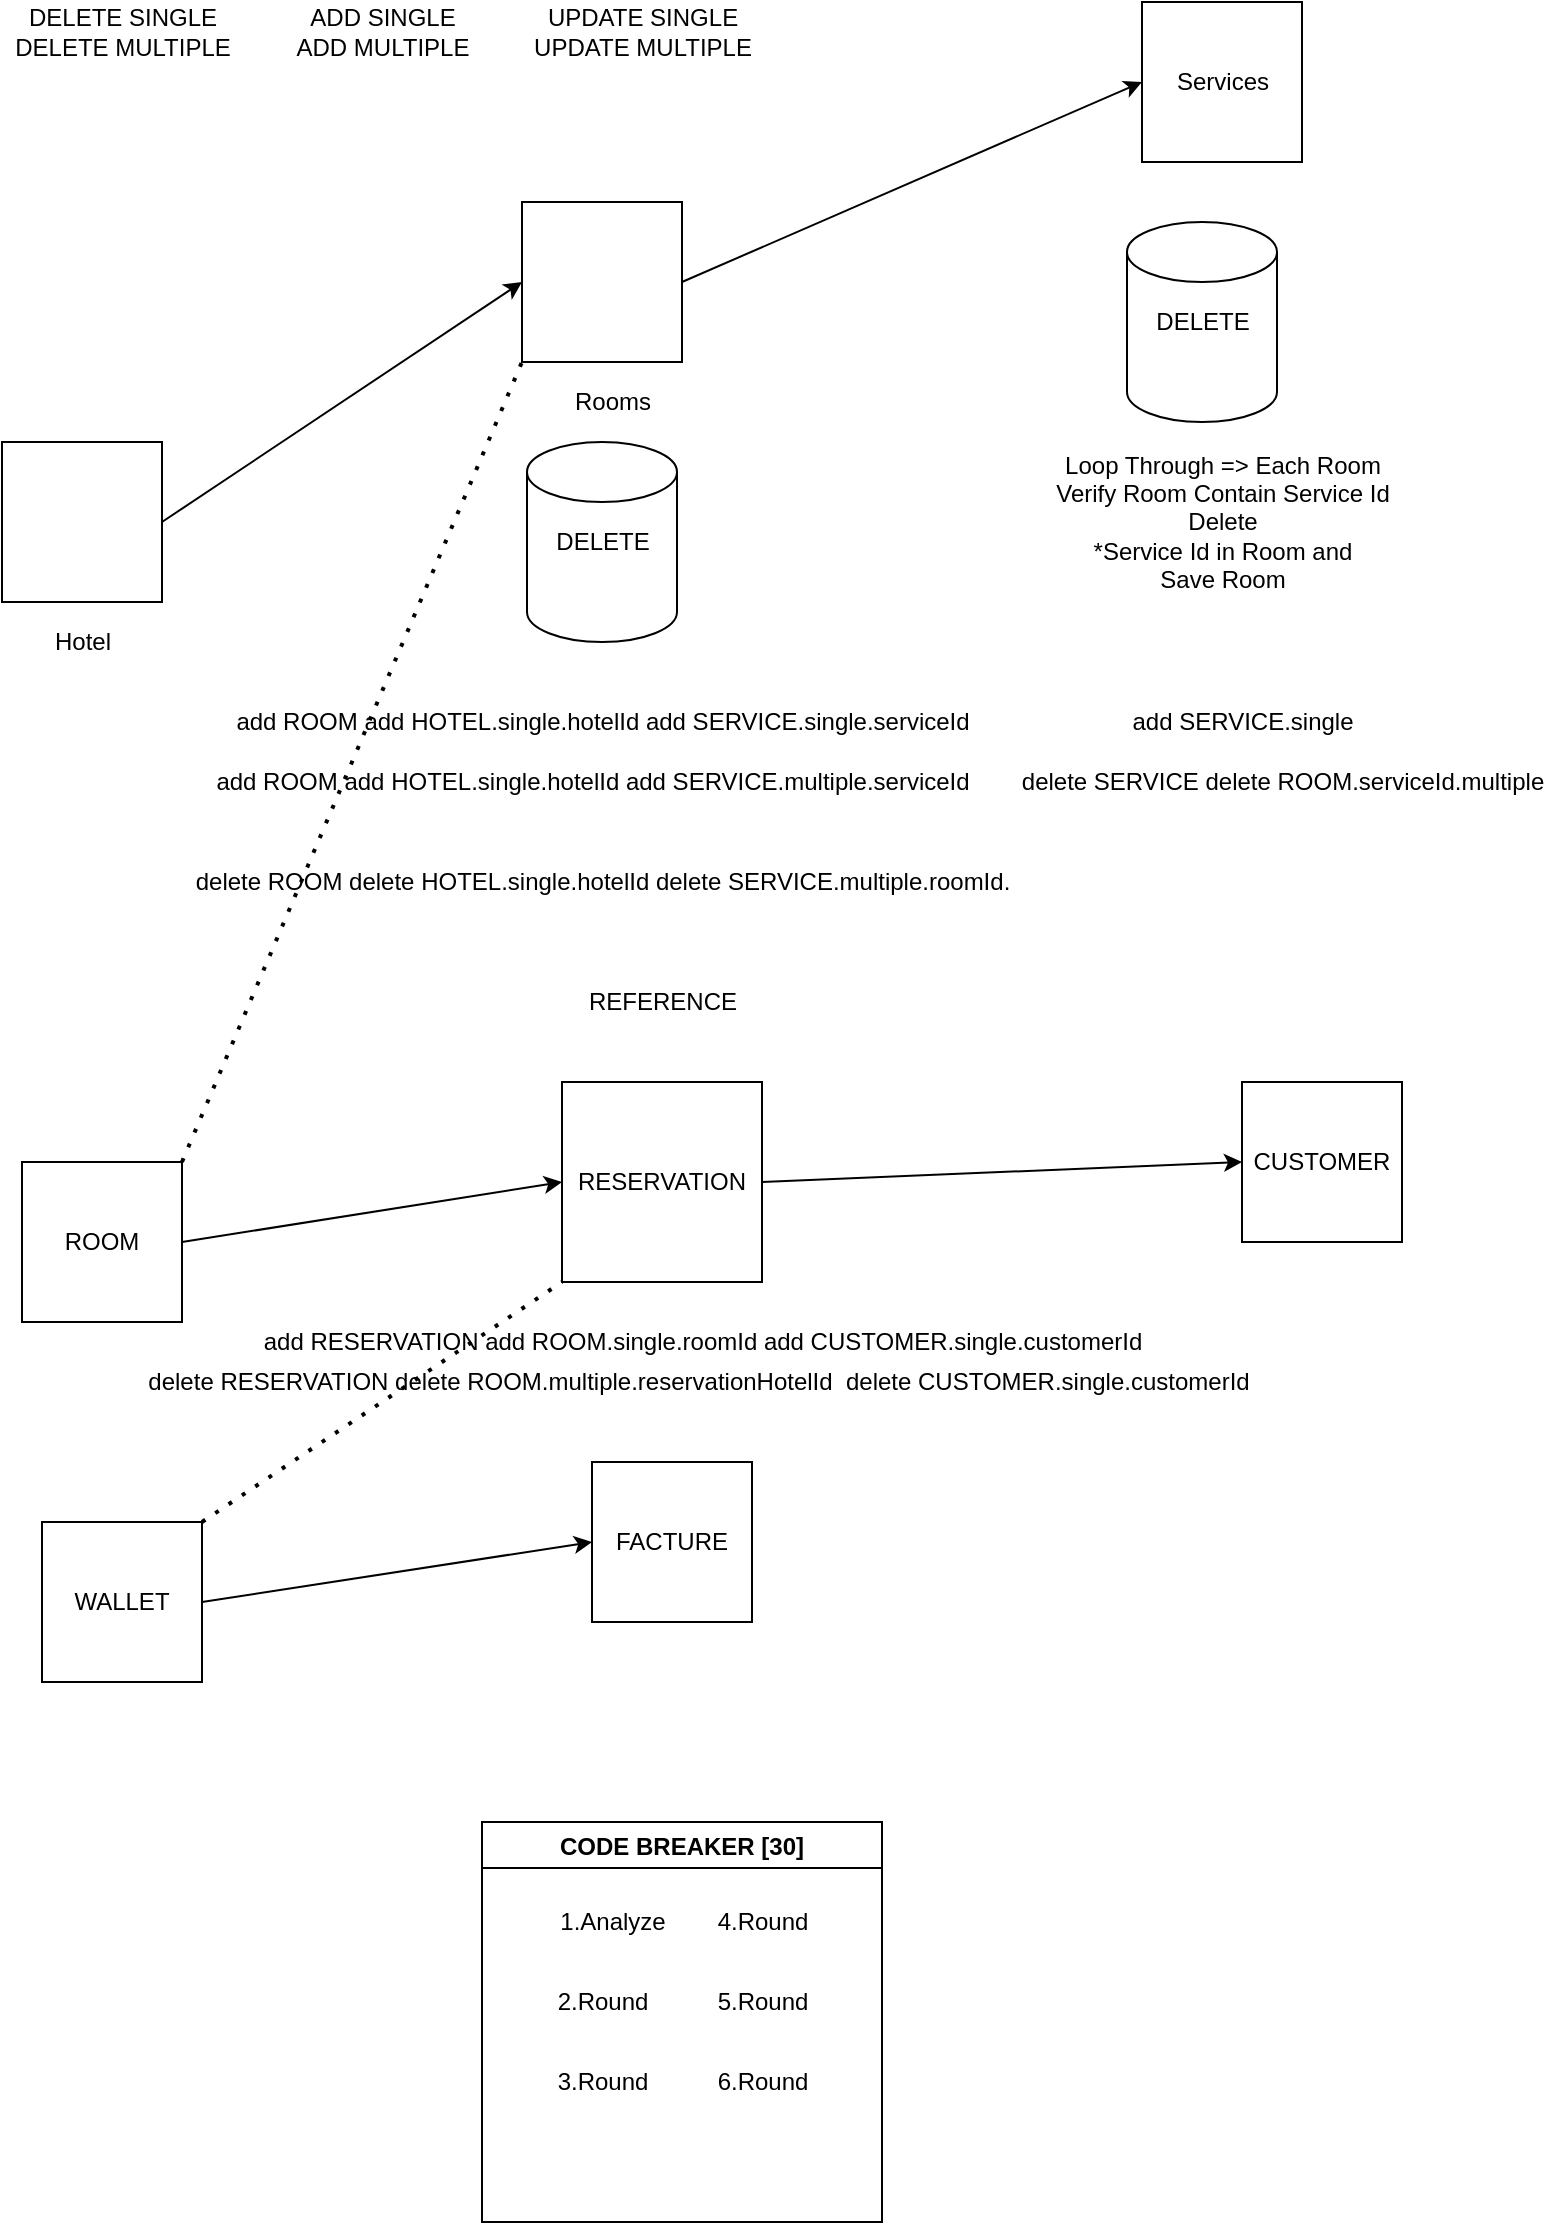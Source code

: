 <mxfile version="18.0.3" type="github">
  <diagram id="gPcOBo8kpesIldpiL-uF" name="Page-1">
    <mxGraphModel dx="1038" dy="588" grid="1" gridSize="10" guides="1" tooltips="1" connect="1" arrows="1" fold="1" page="1" pageScale="1" pageWidth="850" pageHeight="1100" math="0" shadow="0">
      <root>
        <mxCell id="0" />
        <mxCell id="1" parent="0" />
        <mxCell id="owPv3PRb5_aLN4KaXjo2-1" value="" style="whiteSpace=wrap;html=1;aspect=fixed;" parent="1" vertex="1">
          <mxGeometry x="690" y="10" width="80" height="80" as="geometry" />
        </mxCell>
        <mxCell id="owPv3PRb5_aLN4KaXjo2-2" value="Services&lt;br&gt;" style="text;html=1;align=center;verticalAlign=middle;resizable=0;points=[];autosize=1;strokeColor=none;fillColor=none;" parent="1" vertex="1">
          <mxGeometry x="700" y="40" width="60" height="20" as="geometry" />
        </mxCell>
        <mxCell id="owPv3PRb5_aLN4KaXjo2-3" value="" style="whiteSpace=wrap;html=1;aspect=fixed;" parent="1" vertex="1">
          <mxGeometry x="380" y="110" width="80" height="80" as="geometry" />
        </mxCell>
        <mxCell id="owPv3PRb5_aLN4KaXjo2-4" value="" style="whiteSpace=wrap;html=1;aspect=fixed;" parent="1" vertex="1">
          <mxGeometry x="120" y="230" width="80" height="80" as="geometry" />
        </mxCell>
        <mxCell id="owPv3PRb5_aLN4KaXjo2-5" value="Rooms&lt;br&gt;" style="text;html=1;align=center;verticalAlign=middle;resizable=0;points=[];autosize=1;strokeColor=none;fillColor=none;" parent="1" vertex="1">
          <mxGeometry x="400" y="200" width="50" height="20" as="geometry" />
        </mxCell>
        <mxCell id="owPv3PRb5_aLN4KaXjo2-6" value="Hotel&lt;br&gt;" style="text;html=1;align=center;verticalAlign=middle;resizable=0;points=[];autosize=1;strokeColor=none;fillColor=none;" parent="1" vertex="1">
          <mxGeometry x="140" y="320" width="40" height="20" as="geometry" />
        </mxCell>
        <mxCell id="owPv3PRb5_aLN4KaXjo2-7" value="" style="shape=cylinder3;whiteSpace=wrap;html=1;boundedLbl=1;backgroundOutline=1;size=15;" parent="1" vertex="1">
          <mxGeometry x="382.5" y="230" width="75" height="100" as="geometry" />
        </mxCell>
        <mxCell id="owPv3PRb5_aLN4KaXjo2-9" value="DELETE&lt;br&gt;" style="text;html=1;align=center;verticalAlign=middle;resizable=0;points=[];autosize=1;strokeColor=none;fillColor=none;" parent="1" vertex="1">
          <mxGeometry x="390" y="270" width="60" height="20" as="geometry" />
        </mxCell>
        <mxCell id="owPv3PRb5_aLN4KaXjo2-11" value="" style="shape=cylinder3;whiteSpace=wrap;html=1;boundedLbl=1;backgroundOutline=1;size=15;" parent="1" vertex="1">
          <mxGeometry x="682.5" y="120" width="75" height="100" as="geometry" />
        </mxCell>
        <mxCell id="owPv3PRb5_aLN4KaXjo2-12" value="DELETE" style="text;html=1;align=center;verticalAlign=middle;resizable=0;points=[];autosize=1;strokeColor=none;fillColor=none;" parent="1" vertex="1">
          <mxGeometry x="690" y="160" width="60" height="20" as="geometry" />
        </mxCell>
        <mxCell id="owPv3PRb5_aLN4KaXjo2-13" value="Loop Through =&amp;gt; Each Room&lt;br&gt;Verify Room Contain Service Id&lt;br&gt;Delete &lt;br&gt;*Service Id in Room and&lt;br&gt;Save Room&lt;br&gt;" style="text;html=1;align=center;verticalAlign=middle;resizable=0;points=[];autosize=1;strokeColor=none;fillColor=none;" parent="1" vertex="1">
          <mxGeometry x="640" y="230" width="180" height="80" as="geometry" />
        </mxCell>
        <mxCell id="owPv3PRb5_aLN4KaXjo2-15" value="DELETE SINGLE&lt;br&gt;DELETE MULTIPLE&lt;br&gt;" style="text;html=1;align=center;verticalAlign=middle;resizable=0;points=[];autosize=1;strokeColor=none;fillColor=none;" parent="1" vertex="1">
          <mxGeometry x="120" y="10" width="120" height="30" as="geometry" />
        </mxCell>
        <mxCell id="owPv3PRb5_aLN4KaXjo2-16" value="ADD SINGLE&lt;br&gt;ADD MULTIPLE&lt;br&gt;" style="text;html=1;align=center;verticalAlign=middle;resizable=0;points=[];autosize=1;strokeColor=none;fillColor=none;" parent="1" vertex="1">
          <mxGeometry x="260" y="10" width="100" height="30" as="geometry" />
        </mxCell>
        <mxCell id="owPv3PRb5_aLN4KaXjo2-17" value="UPDATE SINGLE&lt;br&gt;UPDATE MULTIPLE&lt;br&gt;" style="text;html=1;align=center;verticalAlign=middle;resizable=0;points=[];autosize=1;strokeColor=none;fillColor=none;" parent="1" vertex="1">
          <mxGeometry x="380" y="10" width="120" height="30" as="geometry" />
        </mxCell>
        <mxCell id="owPv3PRb5_aLN4KaXjo2-19" value="add ROOM add HOTEL.single.hotelId&amp;nbsp;add SERVICE.single.serviceId" style="text;html=1;align=center;verticalAlign=middle;resizable=0;points=[];autosize=1;strokeColor=none;fillColor=none;" parent="1" vertex="1">
          <mxGeometry x="230" y="360" width="380" height="20" as="geometry" />
        </mxCell>
        <mxCell id="owPv3PRb5_aLN4KaXjo2-21" value="add ROOM add HOTEL.single.hotelId add SERVICE.multiple.serviceId" style="text;html=1;align=center;verticalAlign=middle;resizable=0;points=[];autosize=1;strokeColor=none;fillColor=none;" parent="1" vertex="1">
          <mxGeometry x="220" y="390" width="390" height="20" as="geometry" />
        </mxCell>
        <mxCell id="owPv3PRb5_aLN4KaXjo2-22" value="delete ROOM delete HOTEL.single.hotelId delete SERVICE.multiple.roomId." style="text;html=1;align=center;verticalAlign=middle;resizable=0;points=[];autosize=1;strokeColor=none;fillColor=none;" parent="1" vertex="1">
          <mxGeometry x="210" y="440" width="420" height="20" as="geometry" />
        </mxCell>
        <mxCell id="owPv3PRb5_aLN4KaXjo2-23" value="add SERVICE.single&lt;br&gt;" style="text;html=1;align=center;verticalAlign=middle;resizable=0;points=[];autosize=1;strokeColor=none;fillColor=none;" parent="1" vertex="1">
          <mxGeometry x="675" y="360" width="130" height="20" as="geometry" />
        </mxCell>
        <mxCell id="owPv3PRb5_aLN4KaXjo2-24" value="delete SERVICE delete ROOM.serviceId.multiple" style="text;html=1;align=center;verticalAlign=middle;resizable=0;points=[];autosize=1;strokeColor=none;fillColor=none;" parent="1" vertex="1">
          <mxGeometry x="620" y="390" width="280" height="20" as="geometry" />
        </mxCell>
        <mxCell id="owPv3PRb5_aLN4KaXjo2-25" value="RESERVATION&lt;br&gt;" style="whiteSpace=wrap;html=1;aspect=fixed;" parent="1" vertex="1">
          <mxGeometry x="400" y="550" width="100" height="100" as="geometry" />
        </mxCell>
        <mxCell id="owPv3PRb5_aLN4KaXjo2-26" value="ROOM" style="whiteSpace=wrap;html=1;aspect=fixed;" parent="1" vertex="1">
          <mxGeometry x="130" y="590" width="80" height="80" as="geometry" />
        </mxCell>
        <mxCell id="owPv3PRb5_aLN4KaXjo2-27" value="CUSTOMER" style="whiteSpace=wrap;html=1;aspect=fixed;" parent="1" vertex="1">
          <mxGeometry x="740" y="550" width="80" height="80" as="geometry" />
        </mxCell>
        <mxCell id="owPv3PRb5_aLN4KaXjo2-28" value="add RESERVATION add ROOM.single.roomId add CUSTOMER.single.customerId" style="text;html=1;align=center;verticalAlign=middle;resizable=0;points=[];autosize=1;strokeColor=none;fillColor=none;" parent="1" vertex="1">
          <mxGeometry x="245" y="670" width="450" height="20" as="geometry" />
        </mxCell>
        <mxCell id="owPv3PRb5_aLN4KaXjo2-29" value="delete RESERVATION delete ROOM.multiple.reservationHotelId&amp;nbsp; delete CUSTOMER.single.customerId" style="text;html=1;align=center;verticalAlign=middle;resizable=0;points=[];autosize=1;strokeColor=none;fillColor=none;" parent="1" vertex="1">
          <mxGeometry x="182.5" y="690" width="570" height="20" as="geometry" />
        </mxCell>
        <mxCell id="owPv3PRb5_aLN4KaXjo2-30" value="REFERENCE" style="text;html=1;align=center;verticalAlign=middle;resizable=0;points=[];autosize=1;strokeColor=none;fillColor=none;" parent="1" vertex="1">
          <mxGeometry x="405" y="500" width="90" height="20" as="geometry" />
        </mxCell>
        <mxCell id="ZHRB_8m8od1e3UjntDkE-1" value="FACTURE&lt;br&gt;" style="whiteSpace=wrap;html=1;aspect=fixed;" vertex="1" parent="1">
          <mxGeometry x="415" y="740" width="80" height="80" as="geometry" />
        </mxCell>
        <mxCell id="ZHRB_8m8od1e3UjntDkE-2" value="WALLET&lt;br&gt;" style="whiteSpace=wrap;html=1;aspect=fixed;" vertex="1" parent="1">
          <mxGeometry x="140" y="770" width="80" height="80" as="geometry" />
        </mxCell>
        <mxCell id="ZHRB_8m8od1e3UjntDkE-3" value="" style="endArrow=classic;html=1;rounded=0;entryX=0;entryY=0.5;entryDx=0;entryDy=0;" edge="1" parent="1" target="owPv3PRb5_aLN4KaXjo2-3">
          <mxGeometry width="50" height="50" relative="1" as="geometry">
            <mxPoint x="200" y="270" as="sourcePoint" />
            <mxPoint x="250" y="220" as="targetPoint" />
          </mxGeometry>
        </mxCell>
        <mxCell id="ZHRB_8m8od1e3UjntDkE-5" value="" style="endArrow=classic;html=1;rounded=0;exitX=1;exitY=0.5;exitDx=0;exitDy=0;entryX=0;entryY=0.5;entryDx=0;entryDy=0;" edge="1" parent="1" source="owPv3PRb5_aLN4KaXjo2-26" target="owPv3PRb5_aLN4KaXjo2-25">
          <mxGeometry width="50" height="50" relative="1" as="geometry">
            <mxPoint x="500" y="680" as="sourcePoint" />
            <mxPoint x="550" y="630" as="targetPoint" />
          </mxGeometry>
        </mxCell>
        <mxCell id="ZHRB_8m8od1e3UjntDkE-6" value="" style="endArrow=classic;html=1;rounded=0;exitX=1;exitY=0.5;exitDx=0;exitDy=0;entryX=0;entryY=0.5;entryDx=0;entryDy=0;" edge="1" parent="1" source="owPv3PRb5_aLN4KaXjo2-3" target="owPv3PRb5_aLN4KaXjo2-1">
          <mxGeometry width="50" height="50" relative="1" as="geometry">
            <mxPoint x="510" y="160" as="sourcePoint" />
            <mxPoint x="550" y="50" as="targetPoint" />
          </mxGeometry>
        </mxCell>
        <mxCell id="ZHRB_8m8od1e3UjntDkE-7" value="" style="endArrow=classic;html=1;rounded=0;exitX=1;exitY=0.5;exitDx=0;exitDy=0;entryX=0;entryY=0.5;entryDx=0;entryDy=0;" edge="1" parent="1" source="owPv3PRb5_aLN4KaXjo2-25" target="owPv3PRb5_aLN4KaXjo2-27">
          <mxGeometry width="50" height="50" relative="1" as="geometry">
            <mxPoint x="530" y="590" as="sourcePoint" />
            <mxPoint x="580" y="540" as="targetPoint" />
          </mxGeometry>
        </mxCell>
        <mxCell id="ZHRB_8m8od1e3UjntDkE-8" value="" style="endArrow=none;dashed=1;html=1;dashPattern=1 3;strokeWidth=2;rounded=0;entryX=0;entryY=1;entryDx=0;entryDy=0;exitX=1;exitY=0;exitDx=0;exitDy=0;" edge="1" parent="1" source="owPv3PRb5_aLN4KaXjo2-26" target="owPv3PRb5_aLN4KaXjo2-3">
          <mxGeometry width="50" height="50" relative="1" as="geometry">
            <mxPoint x="180" y="590" as="sourcePoint" />
            <mxPoint x="230" y="540" as="targetPoint" />
          </mxGeometry>
        </mxCell>
        <mxCell id="ZHRB_8m8od1e3UjntDkE-9" value="" style="endArrow=none;dashed=1;html=1;dashPattern=1 3;strokeWidth=2;rounded=0;entryX=0;entryY=1;entryDx=0;entryDy=0;" edge="1" parent="1" target="owPv3PRb5_aLN4KaXjo2-25">
          <mxGeometry width="50" height="50" relative="1" as="geometry">
            <mxPoint x="220" y="770" as="sourcePoint" />
            <mxPoint x="270" y="720" as="targetPoint" />
          </mxGeometry>
        </mxCell>
        <mxCell id="ZHRB_8m8od1e3UjntDkE-10" value="" style="endArrow=classic;html=1;rounded=0;entryX=0;entryY=0.5;entryDx=0;entryDy=0;" edge="1" parent="1" target="ZHRB_8m8od1e3UjntDkE-1">
          <mxGeometry width="50" height="50" relative="1" as="geometry">
            <mxPoint x="220" y="810" as="sourcePoint" />
            <mxPoint x="270" y="760" as="targetPoint" />
          </mxGeometry>
        </mxCell>
        <mxCell id="ZHRB_8m8od1e3UjntDkE-11" value="CODE BREAKER [30]" style="swimlane;" vertex="1" parent="1">
          <mxGeometry x="360" y="920" width="200" height="200" as="geometry" />
        </mxCell>
        <mxCell id="ZHRB_8m8od1e3UjntDkE-15" value="2.Round" style="text;html=1;align=center;verticalAlign=middle;resizable=0;points=[];autosize=1;strokeColor=none;fillColor=none;" vertex="1" parent="ZHRB_8m8od1e3UjntDkE-11">
          <mxGeometry x="30" y="80" width="60" height="20" as="geometry" />
        </mxCell>
        <mxCell id="ZHRB_8m8od1e3UjntDkE-18" value="1.Analyze" style="text;html=1;align=center;verticalAlign=middle;resizable=0;points=[];autosize=1;strokeColor=none;fillColor=none;" vertex="1" parent="ZHRB_8m8od1e3UjntDkE-11">
          <mxGeometry x="30" y="40" width="70" height="20" as="geometry" />
        </mxCell>
        <mxCell id="ZHRB_8m8od1e3UjntDkE-14" value="4.Round" style="text;html=1;align=center;verticalAlign=middle;resizable=0;points=[];autosize=1;strokeColor=none;fillColor=none;" vertex="1" parent="ZHRB_8m8od1e3UjntDkE-11">
          <mxGeometry x="110" y="40" width="60" height="20" as="geometry" />
        </mxCell>
        <mxCell id="ZHRB_8m8od1e3UjntDkE-19" value="5.Round" style="text;html=1;align=center;verticalAlign=middle;resizable=0;points=[];autosize=1;strokeColor=none;fillColor=none;" vertex="1" parent="ZHRB_8m8od1e3UjntDkE-11">
          <mxGeometry x="110" y="80" width="60" height="20" as="geometry" />
        </mxCell>
        <mxCell id="ZHRB_8m8od1e3UjntDkE-23" value="3.Round" style="text;html=1;align=center;verticalAlign=middle;resizable=0;points=[];autosize=1;strokeColor=none;fillColor=none;" vertex="1" parent="ZHRB_8m8od1e3UjntDkE-11">
          <mxGeometry x="30" y="120" width="60" height="20" as="geometry" />
        </mxCell>
        <mxCell id="ZHRB_8m8od1e3UjntDkE-24" value="6.Round" style="text;html=1;align=center;verticalAlign=middle;resizable=0;points=[];autosize=1;strokeColor=none;fillColor=none;" vertex="1" parent="ZHRB_8m8od1e3UjntDkE-11">
          <mxGeometry x="110" y="120" width="60" height="20" as="geometry" />
        </mxCell>
      </root>
    </mxGraphModel>
  </diagram>
</mxfile>
